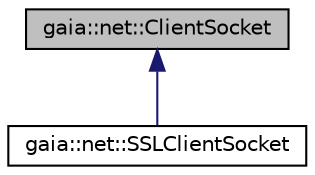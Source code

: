 digraph G
{
  edge [fontname="Helvetica",fontsize="10",labelfontname="Helvetica",labelfontsize="10"];
  node [fontname="Helvetica",fontsize="10",shape=record];
  Node1 [label="gaia::net::ClientSocket",height=0.2,width=0.4,color="black", fillcolor="grey75", style="filled" fontcolor="black"];
  Node1 -> Node2 [dir=back,color="midnightblue",fontsize="10",style="solid",fontname="Helvetica"];
  Node2 [label="gaia::net::SSLClientSocket",height=0.2,width=0.4,color="black", fillcolor="white", style="filled",URL="$d5/dd1/classgaia_1_1net_1_1_s_s_l_client_socket.html"];
}
